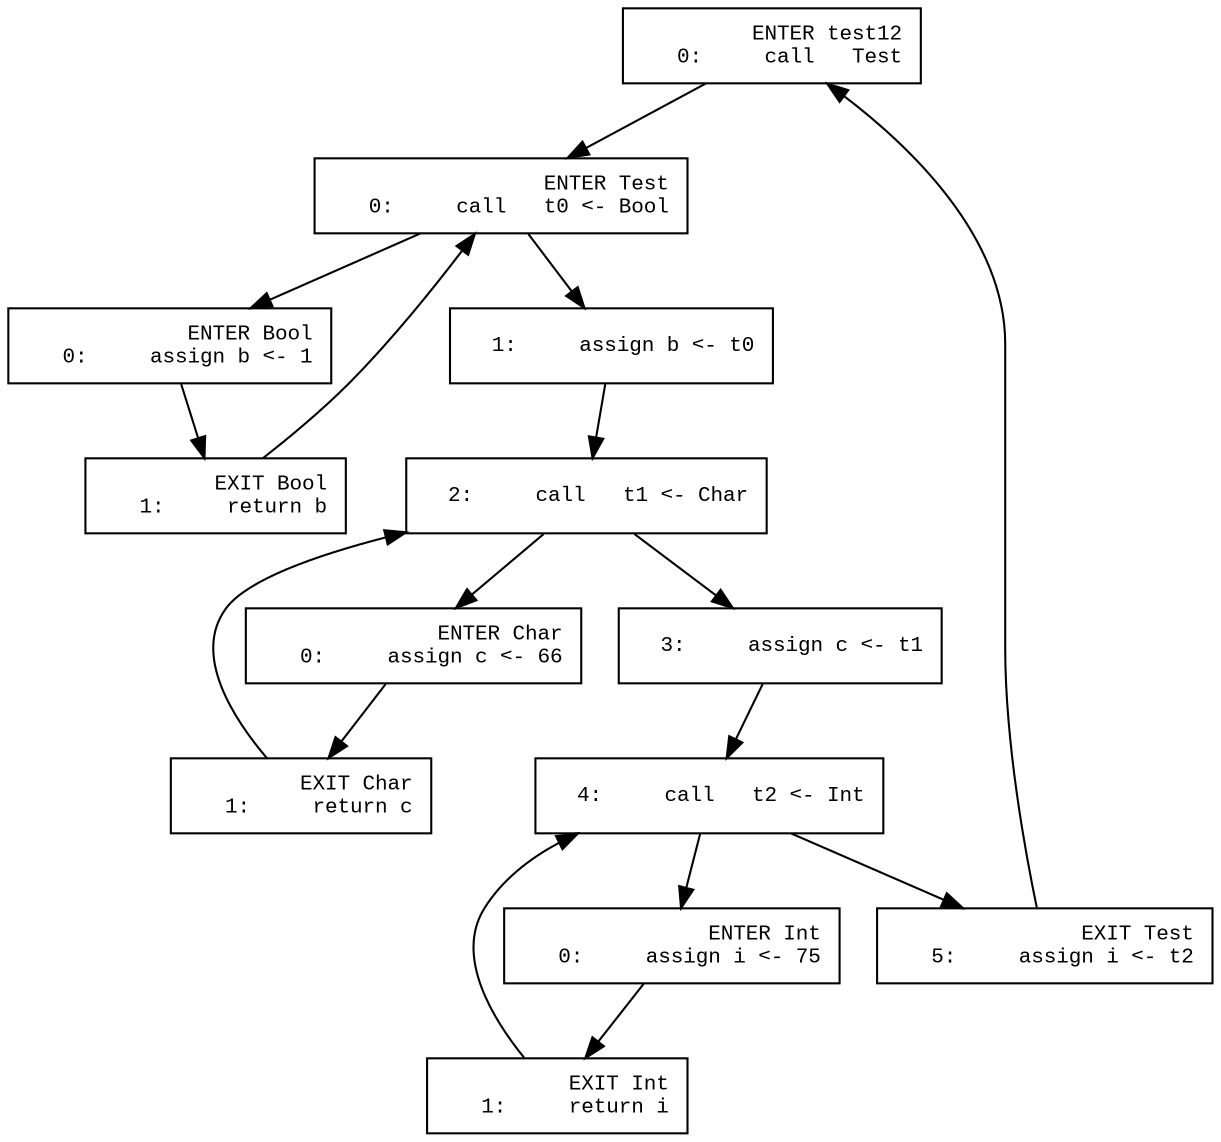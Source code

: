 digraph CfgInterProc {
  graph [fontname="Times New Roman",fontsize=10];
  node  [fontname="Courier New",fontsize=10];
  edge  [fontname="Times New Roman",fontsize=10];
// scope 'test12'
node0 [label=" ENTER test12\r   0:     call   Test\l",shape=box];
node0 -> node7;
// scope 'Int'
node1 [label=" ENTER Int\r   0:     assign i <- 75\l",shape=box];
node1 -> node2;
node2 [label=" EXIT Int\r   1:     return i\l",shape=box];
node2 -> node11;
// scope 'Char'
node3 [label=" ENTER Char\r   0:     assign c <- 66\l",shape=box];
node3 -> node4;
node4 [label=" EXIT Char\r   1:     return c\l",shape=box];
node4 -> node9;
// scope 'Bool'
node5 [label=" ENTER Bool\r   0:     assign b <- 1\l",shape=box];
node5 -> node6;
node6 [label=" EXIT Bool\r   1:     return b\l",shape=box];
node6 -> node7;
// scope 'Test'
node7 [label=" ENTER Test\r   0:     call   t0 <- Bool\l",shape=box];
node7 -> node8;
node7 -> node5;
node8 [label="  1:     assign b <- t0\l",shape=box];
node8 -> node9;
node9 [label="  2:     call   t1 <- Char\l",shape=box];
node9 -> node10;
node9 -> node3;
node10 [label="  3:     assign c <- t1\l",shape=box];
node10 -> node11;
node11 [label="  4:     call   t2 <- Int\l",shape=box];
node11 -> node12;
node11 -> node1;
node12 [label=" EXIT Test\r   5:     assign i <- t2\l",shape=box];
node12 -> node0;
}
